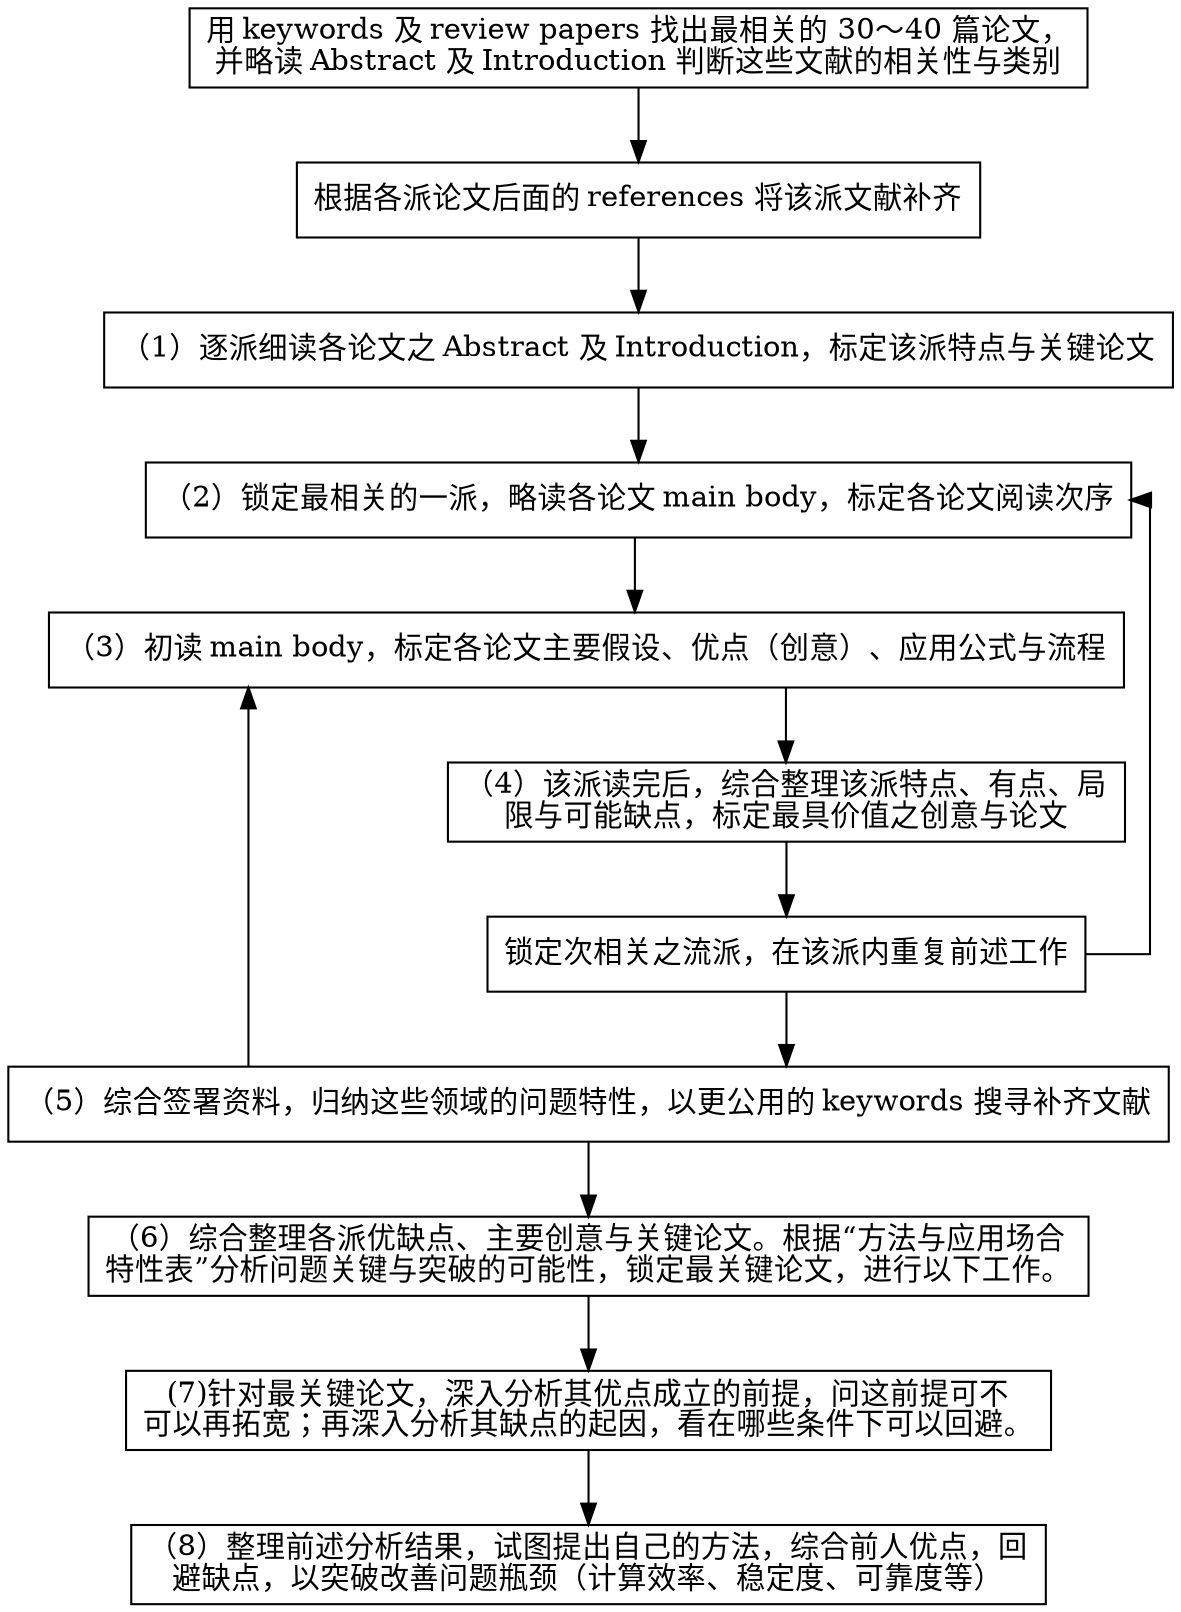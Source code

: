 digraph paper_reading{
    node[shape=box]
    // resolution=480
    fontname=SimHei
    // dpi=320
    splines=ortho

    start[label="用 keywords 及 review papers 找出最相关的 30～40 篇论文，\n并略读 Abstract 及 Introduction 判断这些文献的相关性与类别"]
    getrefs[label="根据各派论文后面的 references 将该派文献补齐"]
    1[label="（1）逐派细读各论文之 Abstract 及 Introduction，标定该派特点与关键论文"]
    2[label="（2）锁定最相关的一派，略读各论文 main body，标定各论文阅读次序"]
    3[label="（3）初读 main body，标定各论文主要假设、优点（创意）、应用公式与流程"]
    4[label="（4）该派读完后，综合整理该派特点、有点、局\n限与可能缺点，标定最具价值之创意与论文"]
    focus[label="锁定次相关之流派，在该派内重复前述工作"]
    5[label="（5）综合签署资料，归纳这些领域的问题特性，以更公用的 keywords 搜寻补齐文献"]
    6[label="（6）综合整理各派优缺点、主要创意与关键论文。根据“方法与应用场合\n特性表”分析问题关键与突破的可能性，锁定最关键论文，进行以下工作。"]
    7[label="(7)针对最关键论文，深入分析其优点成立的前提，问这前提可不\n可以再拓宽；再深入分析其缺点的起因，看在哪些条件下可以回避。"]
    8[label="（8）整理前述分析结果，试图提出自己的方法，综合前人优点，回\n避缺点，以突破改善问题瓶颈（计算效率、稳定度、可靠度等）"]

    start -> getrefs
    getrefs -> 1
    1 -> 2
    2 -> 3
    3 -> 4
    4 -> focus
    focus -> 5
    focus -> 2:e
    5 -> 6
    5 -> 3
    6 -> 7
    7 -> 8
}